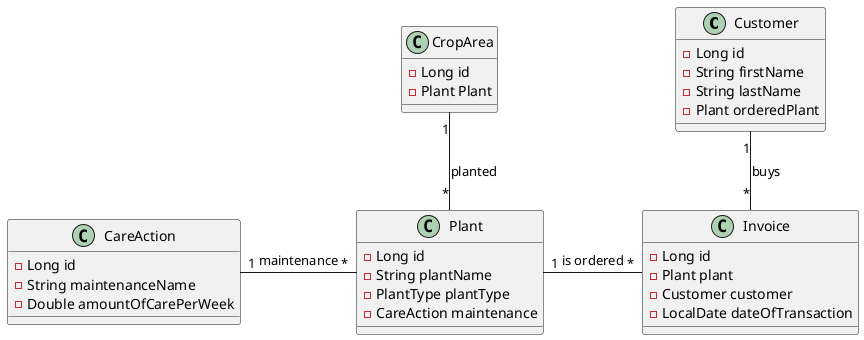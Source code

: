 @startuml
class Customer{
    - Long id
    - String firstName
    - String lastName
    - Plant orderedPlant
}

class Invoice{
    - Long id
    - Plant plant
    - Customer customer
    - LocalDate dateOfTransaction
}

class Plant{
    - Long id
    - String plantName
    - PlantType plantType
    - CareAction maintenance
}

class CropArea{
    - Long id
    - Plant Plant
}

class CareAction{
    - Long id
    - String maintenanceName
    - Double amountOfCarePerWeek
}

Customer "1" -- "*" Invoice : buys
Plant "1" -right- "*" Invoice : is ordered
Plant "*" -left- "1" CareAction: maintenance
CropArea "1" -- "*" Plant : planted
@enduml
